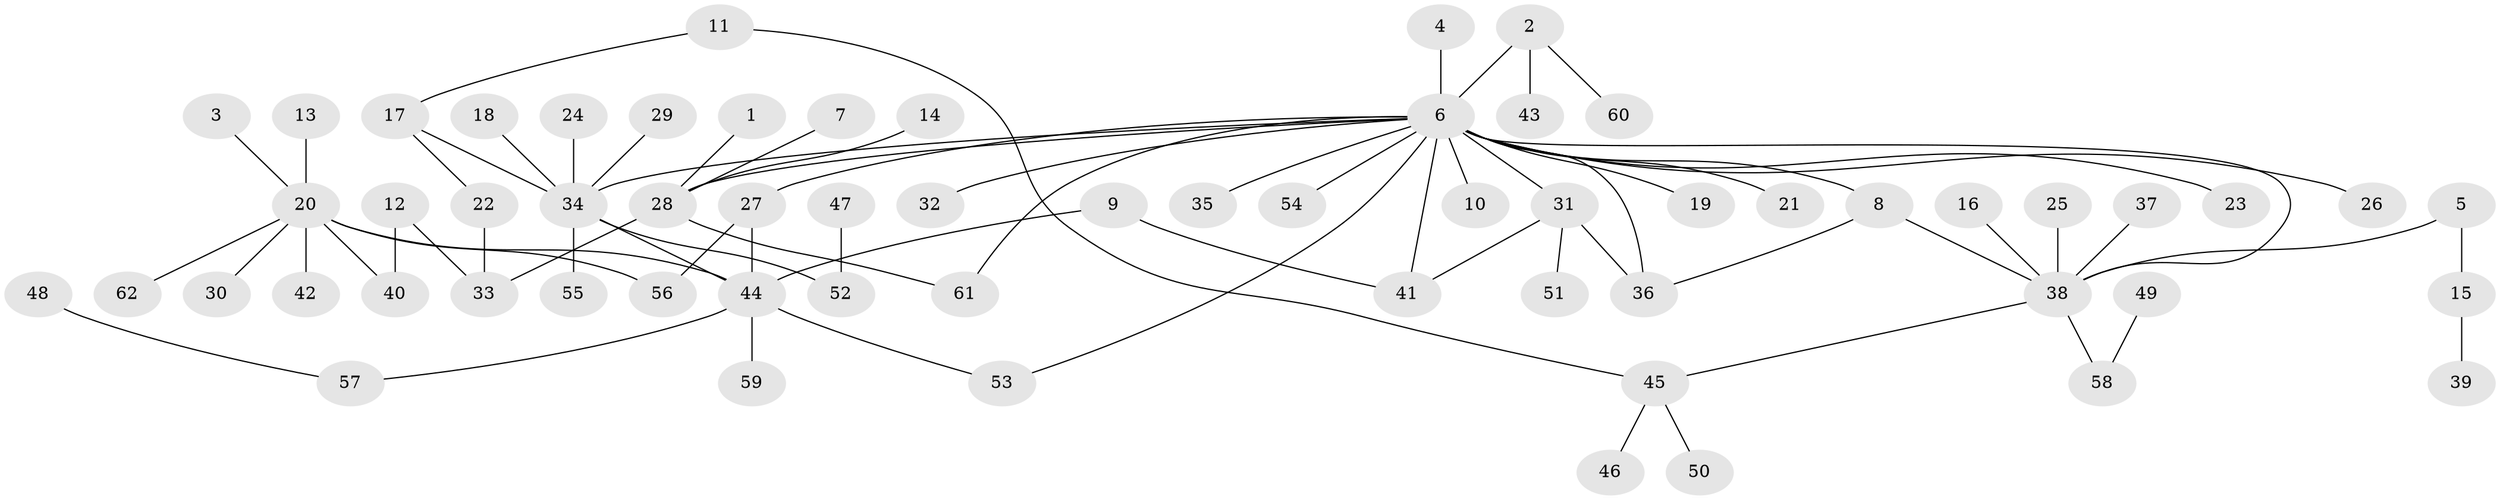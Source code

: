 // original degree distribution, {22: 0.008064516129032258, 4: 0.07258064516129033, 2: 0.1935483870967742, 10: 0.016129032258064516, 9: 0.016129032258064516, 3: 0.0967741935483871, 7: 0.008064516129032258, 1: 0.5725806451612904, 6: 0.016129032258064516}
// Generated by graph-tools (version 1.1) at 2025/01/03/09/25 03:01:54]
// undirected, 62 vertices, 73 edges
graph export_dot {
graph [start="1"]
  node [color=gray90,style=filled];
  1;
  2;
  3;
  4;
  5;
  6;
  7;
  8;
  9;
  10;
  11;
  12;
  13;
  14;
  15;
  16;
  17;
  18;
  19;
  20;
  21;
  22;
  23;
  24;
  25;
  26;
  27;
  28;
  29;
  30;
  31;
  32;
  33;
  34;
  35;
  36;
  37;
  38;
  39;
  40;
  41;
  42;
  43;
  44;
  45;
  46;
  47;
  48;
  49;
  50;
  51;
  52;
  53;
  54;
  55;
  56;
  57;
  58;
  59;
  60;
  61;
  62;
  1 -- 28 [weight=1.0];
  2 -- 6 [weight=1.0];
  2 -- 43 [weight=1.0];
  2 -- 60 [weight=1.0];
  3 -- 20 [weight=1.0];
  4 -- 6 [weight=1.0];
  5 -- 15 [weight=1.0];
  5 -- 38 [weight=1.0];
  6 -- 8 [weight=1.0];
  6 -- 10 [weight=1.0];
  6 -- 19 [weight=1.0];
  6 -- 21 [weight=1.0];
  6 -- 23 [weight=1.0];
  6 -- 26 [weight=1.0];
  6 -- 27 [weight=1.0];
  6 -- 28 [weight=1.0];
  6 -- 31 [weight=1.0];
  6 -- 32 [weight=1.0];
  6 -- 34 [weight=1.0];
  6 -- 35 [weight=1.0];
  6 -- 36 [weight=1.0];
  6 -- 38 [weight=1.0];
  6 -- 41 [weight=1.0];
  6 -- 53 [weight=1.0];
  6 -- 54 [weight=1.0];
  6 -- 61 [weight=1.0];
  7 -- 28 [weight=1.0];
  8 -- 36 [weight=1.0];
  8 -- 38 [weight=1.0];
  9 -- 41 [weight=1.0];
  9 -- 44 [weight=1.0];
  11 -- 17 [weight=1.0];
  11 -- 45 [weight=1.0];
  12 -- 33 [weight=1.0];
  12 -- 40 [weight=1.0];
  13 -- 20 [weight=1.0];
  14 -- 28 [weight=1.0];
  15 -- 39 [weight=1.0];
  16 -- 38 [weight=1.0];
  17 -- 22 [weight=1.0];
  17 -- 34 [weight=1.0];
  18 -- 34 [weight=1.0];
  20 -- 30 [weight=1.0];
  20 -- 40 [weight=1.0];
  20 -- 42 [weight=1.0];
  20 -- 44 [weight=1.0];
  20 -- 56 [weight=1.0];
  20 -- 62 [weight=1.0];
  22 -- 33 [weight=1.0];
  24 -- 34 [weight=1.0];
  25 -- 38 [weight=1.0];
  27 -- 44 [weight=1.0];
  27 -- 56 [weight=1.0];
  28 -- 33 [weight=1.0];
  28 -- 61 [weight=1.0];
  29 -- 34 [weight=1.0];
  31 -- 36 [weight=1.0];
  31 -- 41 [weight=1.0];
  31 -- 51 [weight=1.0];
  34 -- 44 [weight=1.0];
  34 -- 52 [weight=1.0];
  34 -- 55 [weight=1.0];
  37 -- 38 [weight=1.0];
  38 -- 45 [weight=1.0];
  38 -- 58 [weight=1.0];
  44 -- 53 [weight=1.0];
  44 -- 57 [weight=1.0];
  44 -- 59 [weight=1.0];
  45 -- 46 [weight=1.0];
  45 -- 50 [weight=1.0];
  47 -- 52 [weight=1.0];
  48 -- 57 [weight=1.0];
  49 -- 58 [weight=1.0];
}
